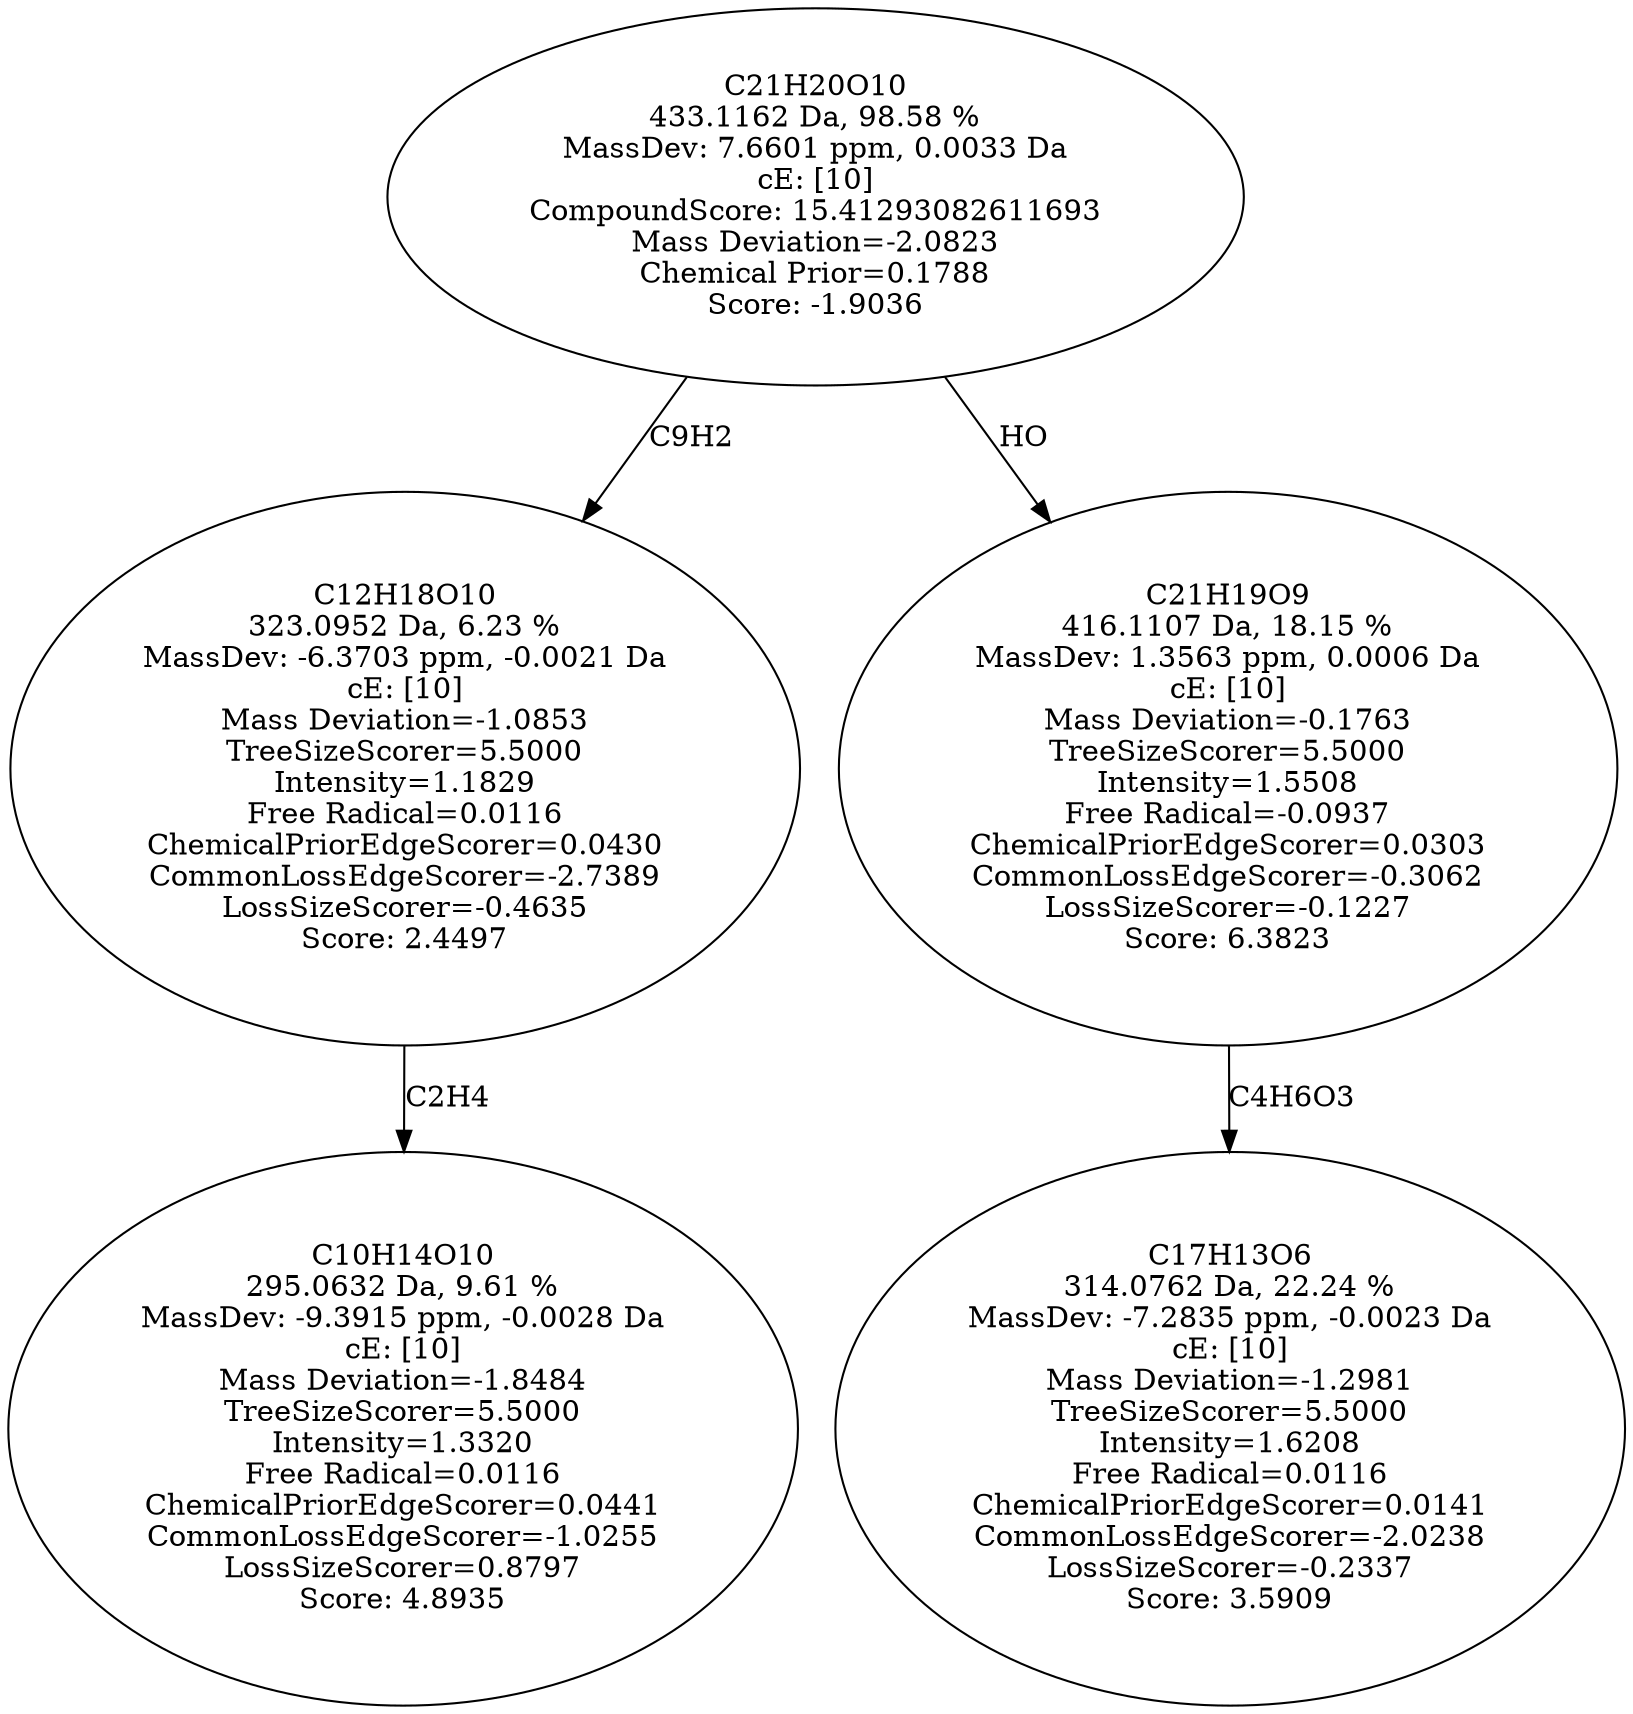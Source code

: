 strict digraph {
v1 [label="C10H14O10\n295.0632 Da, 9.61 %\nMassDev: -9.3915 ppm, -0.0028 Da\ncE: [10]\nMass Deviation=-1.8484\nTreeSizeScorer=5.5000\nIntensity=1.3320\nFree Radical=0.0116\nChemicalPriorEdgeScorer=0.0441\nCommonLossEdgeScorer=-1.0255\nLossSizeScorer=0.8797\nScore: 4.8935"];
v2 [label="C12H18O10\n323.0952 Da, 6.23 %\nMassDev: -6.3703 ppm, -0.0021 Da\ncE: [10]\nMass Deviation=-1.0853\nTreeSizeScorer=5.5000\nIntensity=1.1829\nFree Radical=0.0116\nChemicalPriorEdgeScorer=0.0430\nCommonLossEdgeScorer=-2.7389\nLossSizeScorer=-0.4635\nScore: 2.4497"];
v3 [label="C17H13O6\n314.0762 Da, 22.24 %\nMassDev: -7.2835 ppm, -0.0023 Da\ncE: [10]\nMass Deviation=-1.2981\nTreeSizeScorer=5.5000\nIntensity=1.6208\nFree Radical=0.0116\nChemicalPriorEdgeScorer=0.0141\nCommonLossEdgeScorer=-2.0238\nLossSizeScorer=-0.2337\nScore: 3.5909"];
v4 [label="C21H19O9\n416.1107 Da, 18.15 %\nMassDev: 1.3563 ppm, 0.0006 Da\ncE: [10]\nMass Deviation=-0.1763\nTreeSizeScorer=5.5000\nIntensity=1.5508\nFree Radical=-0.0937\nChemicalPriorEdgeScorer=0.0303\nCommonLossEdgeScorer=-0.3062\nLossSizeScorer=-0.1227\nScore: 6.3823"];
v5 [label="C21H20O10\n433.1162 Da, 98.58 %\nMassDev: 7.6601 ppm, 0.0033 Da\ncE: [10]\nCompoundScore: 15.41293082611693\nMass Deviation=-2.0823\nChemical Prior=0.1788\nScore: -1.9036"];
v2 -> v1 [label="C2H4"];
v5 -> v2 [label="C9H2"];
v4 -> v3 [label="C4H6O3"];
v5 -> v4 [label="HO"];
}